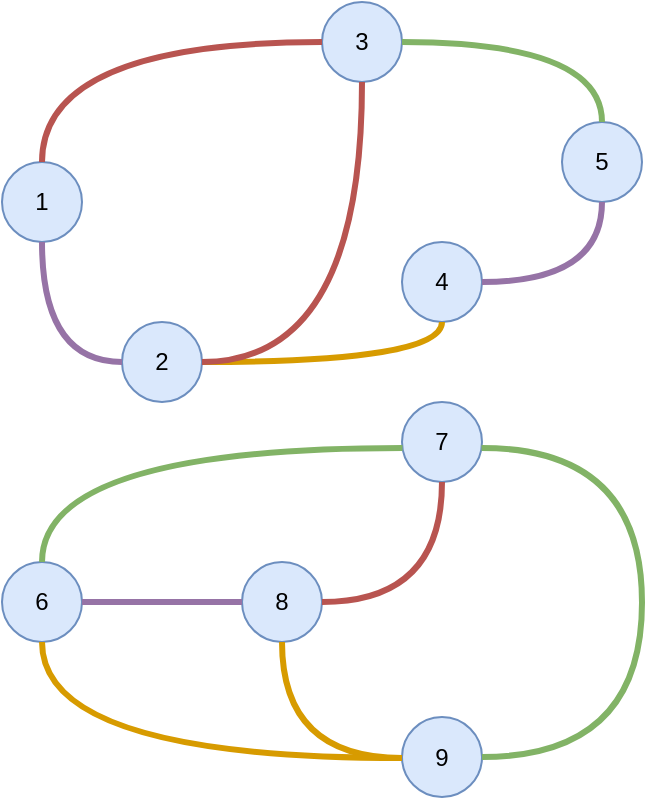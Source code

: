 <mxfile version="13.9.9" type="device"><diagram id="GTk0jtMjoAMh5hOX3Bq3" name="Pagina-1"><mxGraphModel dx="1298" dy="900" grid="1" gridSize="10" guides="1" tooltips="1" connect="1" arrows="1" fold="1" page="1" pageScale="1" pageWidth="827" pageHeight="1169" math="0" shadow="0"><root><mxCell id="0"/><mxCell id="1" parent="0"/><mxCell id="Cz5E9Lbafp0vQB-LyT2h-1" value="3" style="ellipse;whiteSpace=wrap;html=1;aspect=fixed;fillColor=#dae8fc;strokeColor=#6c8ebf;" vertex="1" parent="1"><mxGeometry x="160" y="320" width="40" height="40" as="geometry"/></mxCell><mxCell id="Cz5E9Lbafp0vQB-LyT2h-2" value="4" style="ellipse;whiteSpace=wrap;html=1;aspect=fixed;fillColor=#dae8fc;strokeColor=#6c8ebf;" vertex="1" parent="1"><mxGeometry x="200" y="440" width="40" height="40" as="geometry"/></mxCell><mxCell id="Cz5E9Lbafp0vQB-LyT2h-3" value="5" style="ellipse;whiteSpace=wrap;html=1;aspect=fixed;fillColor=#dae8fc;strokeColor=#6c8ebf;" vertex="1" parent="1"><mxGeometry x="280" y="380" width="40" height="40" as="geometry"/></mxCell><mxCell id="Cz5E9Lbafp0vQB-LyT2h-4" value="1" style="ellipse;whiteSpace=wrap;html=1;aspect=fixed;fillColor=#dae8fc;strokeColor=#6c8ebf;" vertex="1" parent="1"><mxGeometry y="400" width="40" height="40" as="geometry"/></mxCell><mxCell id="Cz5E9Lbafp0vQB-LyT2h-5" value="2" style="ellipse;whiteSpace=wrap;html=1;aspect=fixed;fillColor=#dae8fc;strokeColor=#6c8ebf;" vertex="1" parent="1"><mxGeometry x="60" y="480" width="40" height="40" as="geometry"/></mxCell><mxCell id="Cz5E9Lbafp0vQB-LyT2h-6" value="7" style="ellipse;whiteSpace=wrap;html=1;aspect=fixed;fillColor=#dae8fc;strokeColor=#6c8ebf;" vertex="1" parent="1"><mxGeometry x="200" y="520" width="40" height="40" as="geometry"/></mxCell><mxCell id="Cz5E9Lbafp0vQB-LyT2h-7" value="8" style="ellipse;whiteSpace=wrap;html=1;aspect=fixed;fillColor=#dae8fc;strokeColor=#6c8ebf;" vertex="1" parent="1"><mxGeometry x="120" y="600" width="40" height="40" as="geometry"/></mxCell><mxCell id="Cz5E9Lbafp0vQB-LyT2h-8" value="6" style="ellipse;whiteSpace=wrap;html=1;aspect=fixed;fillColor=#dae8fc;strokeColor=#6c8ebf;" vertex="1" parent="1"><mxGeometry y="600" width="40" height="40" as="geometry"/></mxCell><mxCell id="Cz5E9Lbafp0vQB-LyT2h-9" value="9" style="ellipse;whiteSpace=wrap;html=1;aspect=fixed;fillColor=#dae8fc;strokeColor=#6c8ebf;" vertex="1" parent="1"><mxGeometry x="200" y="677.5" width="40" height="40" as="geometry"/></mxCell><mxCell id="Cz5E9Lbafp0vQB-LyT2h-10" value="" style="endArrow=none;html=1;edgeStyle=orthogonalEdgeStyle;curved=1;strokeWidth=3;fillColor=#d5e8d4;strokeColor=#82b366;" edge="1" parent="1" source="Cz5E9Lbafp0vQB-LyT2h-1" target="Cz5E9Lbafp0vQB-LyT2h-3"><mxGeometry width="50" height="50" relative="1" as="geometry"><mxPoint x="480" y="480" as="sourcePoint"/><mxPoint x="530" y="430" as="targetPoint"/><Array as="points"><mxPoint x="300" y="340"/></Array></mxGeometry></mxCell><mxCell id="Cz5E9Lbafp0vQB-LyT2h-11" value="" style="endArrow=none;html=1;edgeStyle=orthogonalEdgeStyle;curved=1;strokeWidth=3;fillColor=#e1d5e7;strokeColor=#9673a6;" edge="1" parent="1" source="Cz5E9Lbafp0vQB-LyT2h-2" target="Cz5E9Lbafp0vQB-LyT2h-3"><mxGeometry width="50" height="50" relative="1" as="geometry"><mxPoint x="170" y="350" as="sourcePoint"/><mxPoint x="310" y="390" as="targetPoint"/><Array as="points"><mxPoint x="300" y="460"/></Array></mxGeometry></mxCell><mxCell id="Cz5E9Lbafp0vQB-LyT2h-12" value="" style="endArrow=none;html=1;edgeStyle=orthogonalEdgeStyle;curved=1;strokeWidth=3;fillColor=#ffe6cc;strokeColor=#d79b00;" edge="1" parent="1" source="Cz5E9Lbafp0vQB-LyT2h-2" target="Cz5E9Lbafp0vQB-LyT2h-5"><mxGeometry width="50" height="50" relative="1" as="geometry"><mxPoint x="250" y="470" as="sourcePoint"/><mxPoint x="320" y="427.321" as="targetPoint"/><Array as="points"><mxPoint x="220" y="500"/></Array></mxGeometry></mxCell><mxCell id="Cz5E9Lbafp0vQB-LyT2h-13" value="" style="endArrow=none;html=1;edgeStyle=orthogonalEdgeStyle;curved=1;strokeWidth=3;fillColor=#f8cecc;strokeColor=#b85450;" edge="1" parent="1" source="Cz5E9Lbafp0vQB-LyT2h-1" target="Cz5E9Lbafp0vQB-LyT2h-5"><mxGeometry width="50" height="50" relative="1" as="geometry"><mxPoint x="250" y="470" as="sourcePoint"/><mxPoint x="310" y="430" as="targetPoint"/><Array as="points"><mxPoint x="180" y="500"/></Array></mxGeometry></mxCell><mxCell id="Cz5E9Lbafp0vQB-LyT2h-14" value="" style="endArrow=none;html=1;edgeStyle=orthogonalEdgeStyle;curved=1;strokeWidth=3;fillColor=#e1d5e7;strokeColor=#9673a6;" edge="1" parent="1" source="Cz5E9Lbafp0vQB-LyT2h-5" target="Cz5E9Lbafp0vQB-LyT2h-4"><mxGeometry width="50" height="50" relative="1" as="geometry"><mxPoint x="130" y="350" as="sourcePoint"/><mxPoint x="110" y="490" as="targetPoint"/><Array as="points"><mxPoint x="20" y="500"/></Array></mxGeometry></mxCell><mxCell id="Cz5E9Lbafp0vQB-LyT2h-15" value="" style="endArrow=none;html=1;edgeStyle=orthogonalEdgeStyle;curved=1;strokeWidth=3;fillColor=#f8cecc;strokeColor=#b85450;" edge="1" parent="1" source="Cz5E9Lbafp0vQB-LyT2h-1" target="Cz5E9Lbafp0vQB-LyT2h-4"><mxGeometry width="50" height="50" relative="1" as="geometry"><mxPoint x="130" y="350" as="sourcePoint"/><mxPoint x="110" y="490" as="targetPoint"/><Array as="points"><mxPoint x="20" y="340"/></Array></mxGeometry></mxCell><mxCell id="Cz5E9Lbafp0vQB-LyT2h-16" value="" style="endArrow=none;html=1;edgeStyle=orthogonalEdgeStyle;curved=1;strokeWidth=3;fillColor=#e1d5e7;strokeColor=#9673a6;" edge="1" parent="1" source="Cz5E9Lbafp0vQB-LyT2h-8" target="Cz5E9Lbafp0vQB-LyT2h-7"><mxGeometry width="50" height="50" relative="1" as="geometry"><mxPoint x="130" y="310" as="sourcePoint"/><mxPoint x="110" y="450" as="targetPoint"/><Array as="points"><mxPoint x="90" y="620"/><mxPoint x="90" y="620"/></Array></mxGeometry></mxCell><mxCell id="Cz5E9Lbafp0vQB-LyT2h-17" value="" style="endArrow=none;html=1;edgeStyle=orthogonalEdgeStyle;curved=1;strokeWidth=3;fillColor=#ffe6cc;strokeColor=#d79b00;" edge="1" parent="1" source="Cz5E9Lbafp0vQB-LyT2h-7" target="Cz5E9Lbafp0vQB-LyT2h-9"><mxGeometry width="50" height="50" relative="1" as="geometry"><mxPoint x="90" y="630" as="sourcePoint"/><mxPoint x="170" y="630" as="targetPoint"/><Array as="points"><mxPoint x="140" y="698"/></Array></mxGeometry></mxCell><mxCell id="Cz5E9Lbafp0vQB-LyT2h-18" value="" style="endArrow=none;html=1;edgeStyle=orthogonalEdgeStyle;curved=1;strokeWidth=3;fillColor=#f8cecc;strokeColor=#b85450;" edge="1" parent="1" source="Cz5E9Lbafp0vQB-LyT2h-7" target="Cz5E9Lbafp0vQB-LyT2h-6"><mxGeometry width="50" height="50" relative="1" as="geometry"><mxPoint x="190" y="650" as="sourcePoint"/><mxPoint x="290.006" y="708" as="targetPoint"/><Array as="points"><mxPoint x="220" y="620"/></Array></mxGeometry></mxCell><mxCell id="Cz5E9Lbafp0vQB-LyT2h-19" value="" style="endArrow=none;html=1;edgeStyle=orthogonalEdgeStyle;curved=1;strokeWidth=3;fillColor=#d5e8d4;strokeColor=#82b366;" edge="1" parent="1" source="Cz5E9Lbafp0vQB-LyT2h-8" target="Cz5E9Lbafp0vQB-LyT2h-6"><mxGeometry width="50" height="50" relative="1" as="geometry"><mxPoint x="200" y="612.679" as="sourcePoint"/><mxPoint x="290.006" y="553" as="targetPoint"/><Array as="points"><mxPoint x="20" y="543"/></Array></mxGeometry></mxCell><mxCell id="Cz5E9Lbafp0vQB-LyT2h-20" value="" style="endArrow=none;html=1;edgeStyle=orthogonalEdgeStyle;curved=1;strokeWidth=3;fillColor=#d5e8d4;strokeColor=#82b366;" edge="1" parent="1" source="Cz5E9Lbafp0vQB-LyT2h-9" target="Cz5E9Lbafp0vQB-LyT2h-6"><mxGeometry width="50" height="50" relative="1" as="geometry"><mxPoint x="70" y="610" as="sourcePoint"/><mxPoint x="290.006" y="553" as="targetPoint"/><Array as="points"><mxPoint x="320" y="698"/><mxPoint x="320" y="543"/></Array></mxGeometry></mxCell><mxCell id="Cz5E9Lbafp0vQB-LyT2h-21" value="" style="endArrow=none;html=1;edgeStyle=orthogonalEdgeStyle;curved=1;strokeWidth=3;fillColor=#ffe6cc;strokeColor=#d79b00;" edge="1" parent="1" source="Cz5E9Lbafp0vQB-LyT2h-8" target="Cz5E9Lbafp0vQB-LyT2h-9"><mxGeometry width="50" height="50" relative="1" as="geometry"><mxPoint x="150" y="650" as="sourcePoint"/><mxPoint x="210.006" y="708" as="targetPoint"/><Array as="points"><mxPoint x="20" y="698"/></Array></mxGeometry></mxCell></root></mxGraphModel></diagram></mxfile>